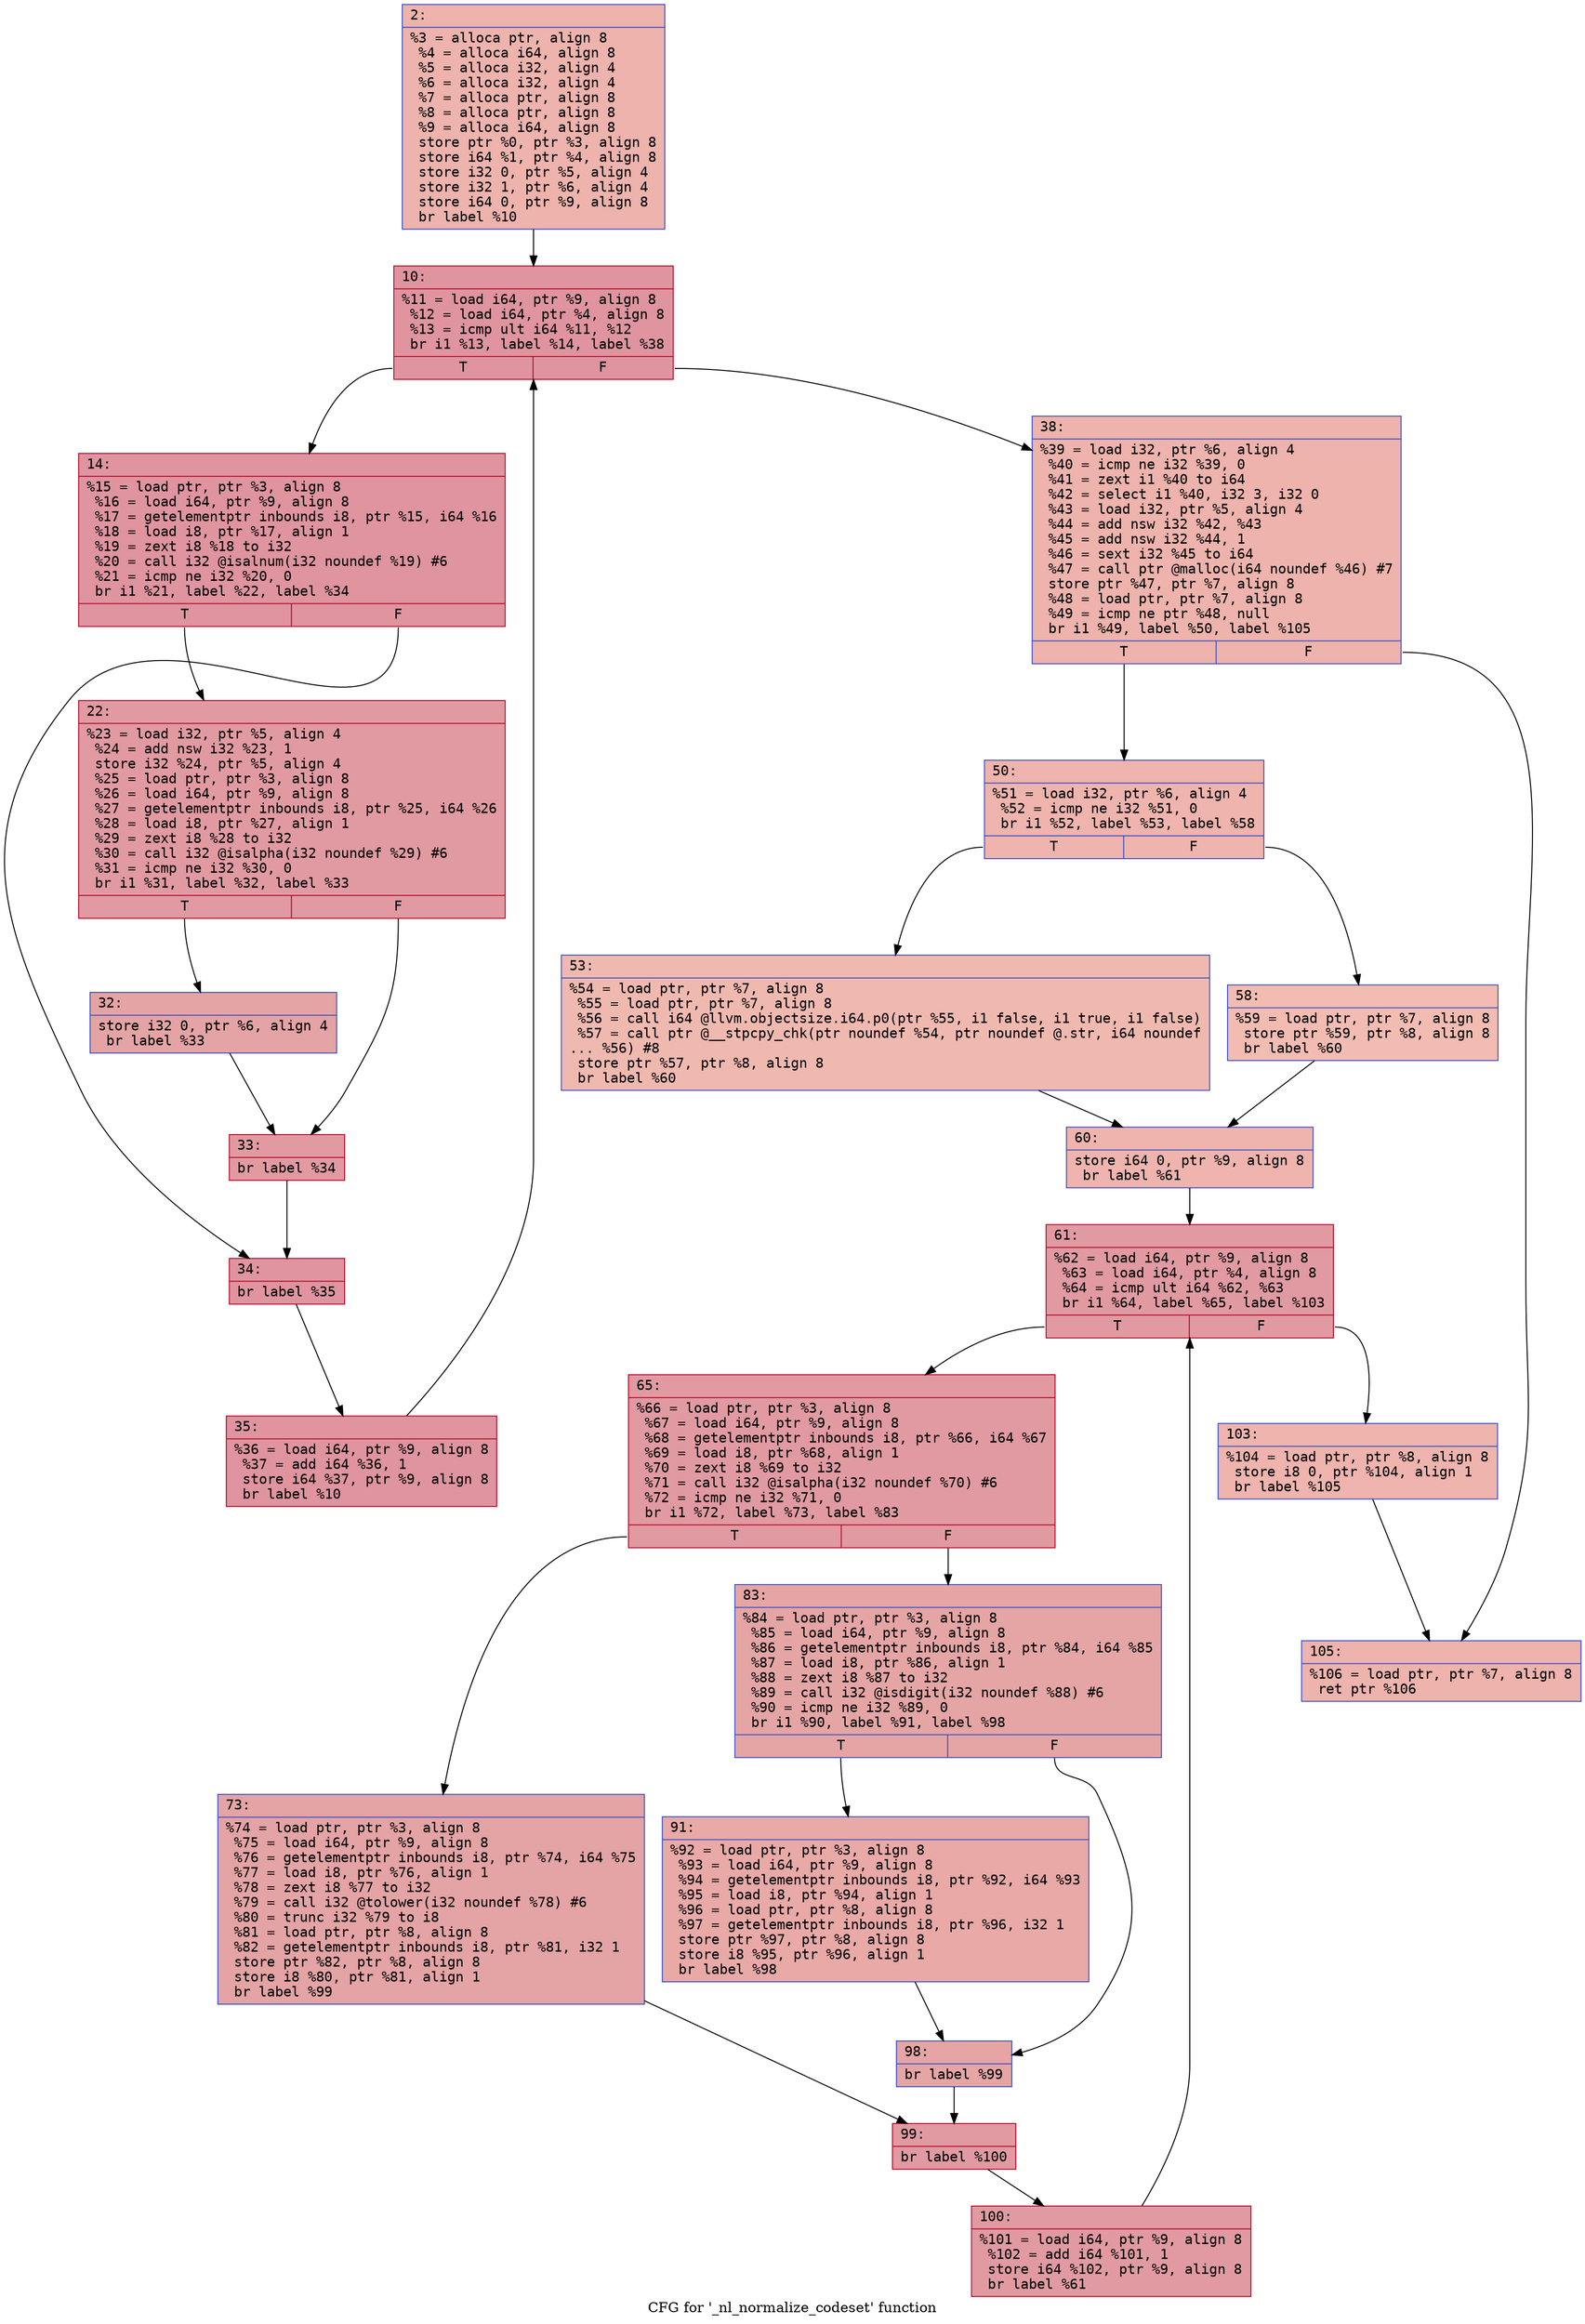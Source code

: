 digraph "CFG for '_nl_normalize_codeset' function" {
	label="CFG for '_nl_normalize_codeset' function";

	Node0x600000a505a0 [shape=record,color="#3d50c3ff", style=filled, fillcolor="#d6524470" fontname="Courier",label="{2:\l|  %3 = alloca ptr, align 8\l  %4 = alloca i64, align 8\l  %5 = alloca i32, align 4\l  %6 = alloca i32, align 4\l  %7 = alloca ptr, align 8\l  %8 = alloca ptr, align 8\l  %9 = alloca i64, align 8\l  store ptr %0, ptr %3, align 8\l  store i64 %1, ptr %4, align 8\l  store i32 0, ptr %5, align 4\l  store i32 1, ptr %6, align 4\l  store i64 0, ptr %9, align 8\l  br label %10\l}"];
	Node0x600000a505a0 -> Node0x600000a505f0[tooltip="2 -> 10\nProbability 100.00%" ];
	Node0x600000a505f0 [shape=record,color="#b70d28ff", style=filled, fillcolor="#b70d2870" fontname="Courier",label="{10:\l|  %11 = load i64, ptr %9, align 8\l  %12 = load i64, ptr %4, align 8\l  %13 = icmp ult i64 %11, %12\l  br i1 %13, label %14, label %38\l|{<s0>T|<s1>F}}"];
	Node0x600000a505f0:s0 -> Node0x600000a50640[tooltip="10 -> 14\nProbability 96.88%" ];
	Node0x600000a505f0:s1 -> Node0x600000a50820[tooltip="10 -> 38\nProbability 3.12%" ];
	Node0x600000a50640 [shape=record,color="#b70d28ff", style=filled, fillcolor="#b70d2870" fontname="Courier",label="{14:\l|  %15 = load ptr, ptr %3, align 8\l  %16 = load i64, ptr %9, align 8\l  %17 = getelementptr inbounds i8, ptr %15, i64 %16\l  %18 = load i8, ptr %17, align 1\l  %19 = zext i8 %18 to i32\l  %20 = call i32 @isalnum(i32 noundef %19) #6\l  %21 = icmp ne i32 %20, 0\l  br i1 %21, label %22, label %34\l|{<s0>T|<s1>F}}"];
	Node0x600000a50640:s0 -> Node0x600000a50690[tooltip="14 -> 22\nProbability 62.50%" ];
	Node0x600000a50640:s1 -> Node0x600000a50780[tooltip="14 -> 34\nProbability 37.50%" ];
	Node0x600000a50690 [shape=record,color="#b70d28ff", style=filled, fillcolor="#bb1b2c70" fontname="Courier",label="{22:\l|  %23 = load i32, ptr %5, align 4\l  %24 = add nsw i32 %23, 1\l  store i32 %24, ptr %5, align 4\l  %25 = load ptr, ptr %3, align 8\l  %26 = load i64, ptr %9, align 8\l  %27 = getelementptr inbounds i8, ptr %25, i64 %26\l  %28 = load i8, ptr %27, align 1\l  %29 = zext i8 %28 to i32\l  %30 = call i32 @isalpha(i32 noundef %29) #6\l  %31 = icmp ne i32 %30, 0\l  br i1 %31, label %32, label %33\l|{<s0>T|<s1>F}}"];
	Node0x600000a50690:s0 -> Node0x600000a506e0[tooltip="22 -> 32\nProbability 62.50%" ];
	Node0x600000a50690:s1 -> Node0x600000a50730[tooltip="22 -> 33\nProbability 37.50%" ];
	Node0x600000a506e0 [shape=record,color="#3d50c3ff", style=filled, fillcolor="#c32e3170" fontname="Courier",label="{32:\l|  store i32 0, ptr %6, align 4\l  br label %33\l}"];
	Node0x600000a506e0 -> Node0x600000a50730[tooltip="32 -> 33\nProbability 100.00%" ];
	Node0x600000a50730 [shape=record,color="#b70d28ff", style=filled, fillcolor="#bb1b2c70" fontname="Courier",label="{33:\l|  br label %34\l}"];
	Node0x600000a50730 -> Node0x600000a50780[tooltip="33 -> 34\nProbability 100.00%" ];
	Node0x600000a50780 [shape=record,color="#b70d28ff", style=filled, fillcolor="#b70d2870" fontname="Courier",label="{34:\l|  br label %35\l}"];
	Node0x600000a50780 -> Node0x600000a507d0[tooltip="34 -> 35\nProbability 100.00%" ];
	Node0x600000a507d0 [shape=record,color="#b70d28ff", style=filled, fillcolor="#b70d2870" fontname="Courier",label="{35:\l|  %36 = load i64, ptr %9, align 8\l  %37 = add i64 %36, 1\l  store i64 %37, ptr %9, align 8\l  br label %10\l}"];
	Node0x600000a507d0 -> Node0x600000a505f0[tooltip="35 -> 10\nProbability 100.00%" ];
	Node0x600000a50820 [shape=record,color="#3d50c3ff", style=filled, fillcolor="#d6524470" fontname="Courier",label="{38:\l|  %39 = load i32, ptr %6, align 4\l  %40 = icmp ne i32 %39, 0\l  %41 = zext i1 %40 to i64\l  %42 = select i1 %40, i32 3, i32 0\l  %43 = load i32, ptr %5, align 4\l  %44 = add nsw i32 %42, %43\l  %45 = add nsw i32 %44, 1\l  %46 = sext i32 %45 to i64\l  %47 = call ptr @malloc(i64 noundef %46) #7\l  store ptr %47, ptr %7, align 8\l  %48 = load ptr, ptr %7, align 8\l  %49 = icmp ne ptr %48, null\l  br i1 %49, label %50, label %105\l|{<s0>T|<s1>F}}"];
	Node0x600000a50820:s0 -> Node0x600000a50870[tooltip="38 -> 50\nProbability 62.50%" ];
	Node0x600000a50820:s1 -> Node0x600000a50c80[tooltip="38 -> 105\nProbability 37.50%" ];
	Node0x600000a50870 [shape=record,color="#3d50c3ff", style=filled, fillcolor="#d8564670" fontname="Courier",label="{50:\l|  %51 = load i32, ptr %6, align 4\l  %52 = icmp ne i32 %51, 0\l  br i1 %52, label %53, label %58\l|{<s0>T|<s1>F}}"];
	Node0x600000a50870:s0 -> Node0x600000a508c0[tooltip="50 -> 53\nProbability 62.50%" ];
	Node0x600000a50870:s1 -> Node0x600000a50910[tooltip="50 -> 58\nProbability 37.50%" ];
	Node0x600000a508c0 [shape=record,color="#3d50c3ff", style=filled, fillcolor="#de614d70" fontname="Courier",label="{53:\l|  %54 = load ptr, ptr %7, align 8\l  %55 = load ptr, ptr %7, align 8\l  %56 = call i64 @llvm.objectsize.i64.p0(ptr %55, i1 false, i1 true, i1 false)\l  %57 = call ptr @__stpcpy_chk(ptr noundef %54, ptr noundef @.str, i64 noundef\l... %56) #8\l  store ptr %57, ptr %8, align 8\l  br label %60\l}"];
	Node0x600000a508c0 -> Node0x600000a50960[tooltip="53 -> 60\nProbability 100.00%" ];
	Node0x600000a50910 [shape=record,color="#3d50c3ff", style=filled, fillcolor="#e1675170" fontname="Courier",label="{58:\l|  %59 = load ptr, ptr %7, align 8\l  store ptr %59, ptr %8, align 8\l  br label %60\l}"];
	Node0x600000a50910 -> Node0x600000a50960[tooltip="58 -> 60\nProbability 100.00%" ];
	Node0x600000a50960 [shape=record,color="#3d50c3ff", style=filled, fillcolor="#d8564670" fontname="Courier",label="{60:\l|  store i64 0, ptr %9, align 8\l  br label %61\l}"];
	Node0x600000a50960 -> Node0x600000a509b0[tooltip="60 -> 61\nProbability 100.00%" ];
	Node0x600000a509b0 [shape=record,color="#b70d28ff", style=filled, fillcolor="#bb1b2c70" fontname="Courier",label="{61:\l|  %62 = load i64, ptr %9, align 8\l  %63 = load i64, ptr %4, align 8\l  %64 = icmp ult i64 %62, %63\l  br i1 %64, label %65, label %103\l|{<s0>T|<s1>F}}"];
	Node0x600000a509b0:s0 -> Node0x600000a50a00[tooltip="61 -> 65\nProbability 96.88%" ];
	Node0x600000a509b0:s1 -> Node0x600000a50c30[tooltip="61 -> 103\nProbability 3.12%" ];
	Node0x600000a50a00 [shape=record,color="#b70d28ff", style=filled, fillcolor="#bb1b2c70" fontname="Courier",label="{65:\l|  %66 = load ptr, ptr %3, align 8\l  %67 = load i64, ptr %9, align 8\l  %68 = getelementptr inbounds i8, ptr %66, i64 %67\l  %69 = load i8, ptr %68, align 1\l  %70 = zext i8 %69 to i32\l  %71 = call i32 @isalpha(i32 noundef %70) #6\l  %72 = icmp ne i32 %71, 0\l  br i1 %72, label %73, label %83\l|{<s0>T|<s1>F}}"];
	Node0x600000a50a00:s0 -> Node0x600000a50a50[tooltip="65 -> 73\nProbability 62.50%" ];
	Node0x600000a50a00:s1 -> Node0x600000a50aa0[tooltip="65 -> 83\nProbability 37.50%" ];
	Node0x600000a50a50 [shape=record,color="#3d50c3ff", style=filled, fillcolor="#c32e3170" fontname="Courier",label="{73:\l|  %74 = load ptr, ptr %3, align 8\l  %75 = load i64, ptr %9, align 8\l  %76 = getelementptr inbounds i8, ptr %74, i64 %75\l  %77 = load i8, ptr %76, align 1\l  %78 = zext i8 %77 to i32\l  %79 = call i32 @tolower(i32 noundef %78) #6\l  %80 = trunc i32 %79 to i8\l  %81 = load ptr, ptr %8, align 8\l  %82 = getelementptr inbounds i8, ptr %81, i32 1\l  store ptr %82, ptr %8, align 8\l  store i8 %80, ptr %81, align 1\l  br label %99\l}"];
	Node0x600000a50a50 -> Node0x600000a50b90[tooltip="73 -> 99\nProbability 100.00%" ];
	Node0x600000a50aa0 [shape=record,color="#3d50c3ff", style=filled, fillcolor="#c5333470" fontname="Courier",label="{83:\l|  %84 = load ptr, ptr %3, align 8\l  %85 = load i64, ptr %9, align 8\l  %86 = getelementptr inbounds i8, ptr %84, i64 %85\l  %87 = load i8, ptr %86, align 1\l  %88 = zext i8 %87 to i32\l  %89 = call i32 @isdigit(i32 noundef %88) #6\l  %90 = icmp ne i32 %89, 0\l  br i1 %90, label %91, label %98\l|{<s0>T|<s1>F}}"];
	Node0x600000a50aa0:s0 -> Node0x600000a50af0[tooltip="83 -> 91\nProbability 62.50%" ];
	Node0x600000a50aa0:s1 -> Node0x600000a50b40[tooltip="83 -> 98\nProbability 37.50%" ];
	Node0x600000a50af0 [shape=record,color="#3d50c3ff", style=filled, fillcolor="#ca3b3770" fontname="Courier",label="{91:\l|  %92 = load ptr, ptr %3, align 8\l  %93 = load i64, ptr %9, align 8\l  %94 = getelementptr inbounds i8, ptr %92, i64 %93\l  %95 = load i8, ptr %94, align 1\l  %96 = load ptr, ptr %8, align 8\l  %97 = getelementptr inbounds i8, ptr %96, i32 1\l  store ptr %97, ptr %8, align 8\l  store i8 %95, ptr %96, align 1\l  br label %98\l}"];
	Node0x600000a50af0 -> Node0x600000a50b40[tooltip="91 -> 98\nProbability 100.00%" ];
	Node0x600000a50b40 [shape=record,color="#3d50c3ff", style=filled, fillcolor="#c5333470" fontname="Courier",label="{98:\l|  br label %99\l}"];
	Node0x600000a50b40 -> Node0x600000a50b90[tooltip="98 -> 99\nProbability 100.00%" ];
	Node0x600000a50b90 [shape=record,color="#b70d28ff", style=filled, fillcolor="#bb1b2c70" fontname="Courier",label="{99:\l|  br label %100\l}"];
	Node0x600000a50b90 -> Node0x600000a50be0[tooltip="99 -> 100\nProbability 100.00%" ];
	Node0x600000a50be0 [shape=record,color="#b70d28ff", style=filled, fillcolor="#bb1b2c70" fontname="Courier",label="{100:\l|  %101 = load i64, ptr %9, align 8\l  %102 = add i64 %101, 1\l  store i64 %102, ptr %9, align 8\l  br label %61\l}"];
	Node0x600000a50be0 -> Node0x600000a509b0[tooltip="100 -> 61\nProbability 100.00%" ];
	Node0x600000a50c30 [shape=record,color="#3d50c3ff", style=filled, fillcolor="#d8564670" fontname="Courier",label="{103:\l|  %104 = load ptr, ptr %8, align 8\l  store i8 0, ptr %104, align 1\l  br label %105\l}"];
	Node0x600000a50c30 -> Node0x600000a50c80[tooltip="103 -> 105\nProbability 100.00%" ];
	Node0x600000a50c80 [shape=record,color="#3d50c3ff", style=filled, fillcolor="#d6524470" fontname="Courier",label="{105:\l|  %106 = load ptr, ptr %7, align 8\l  ret ptr %106\l}"];
}
